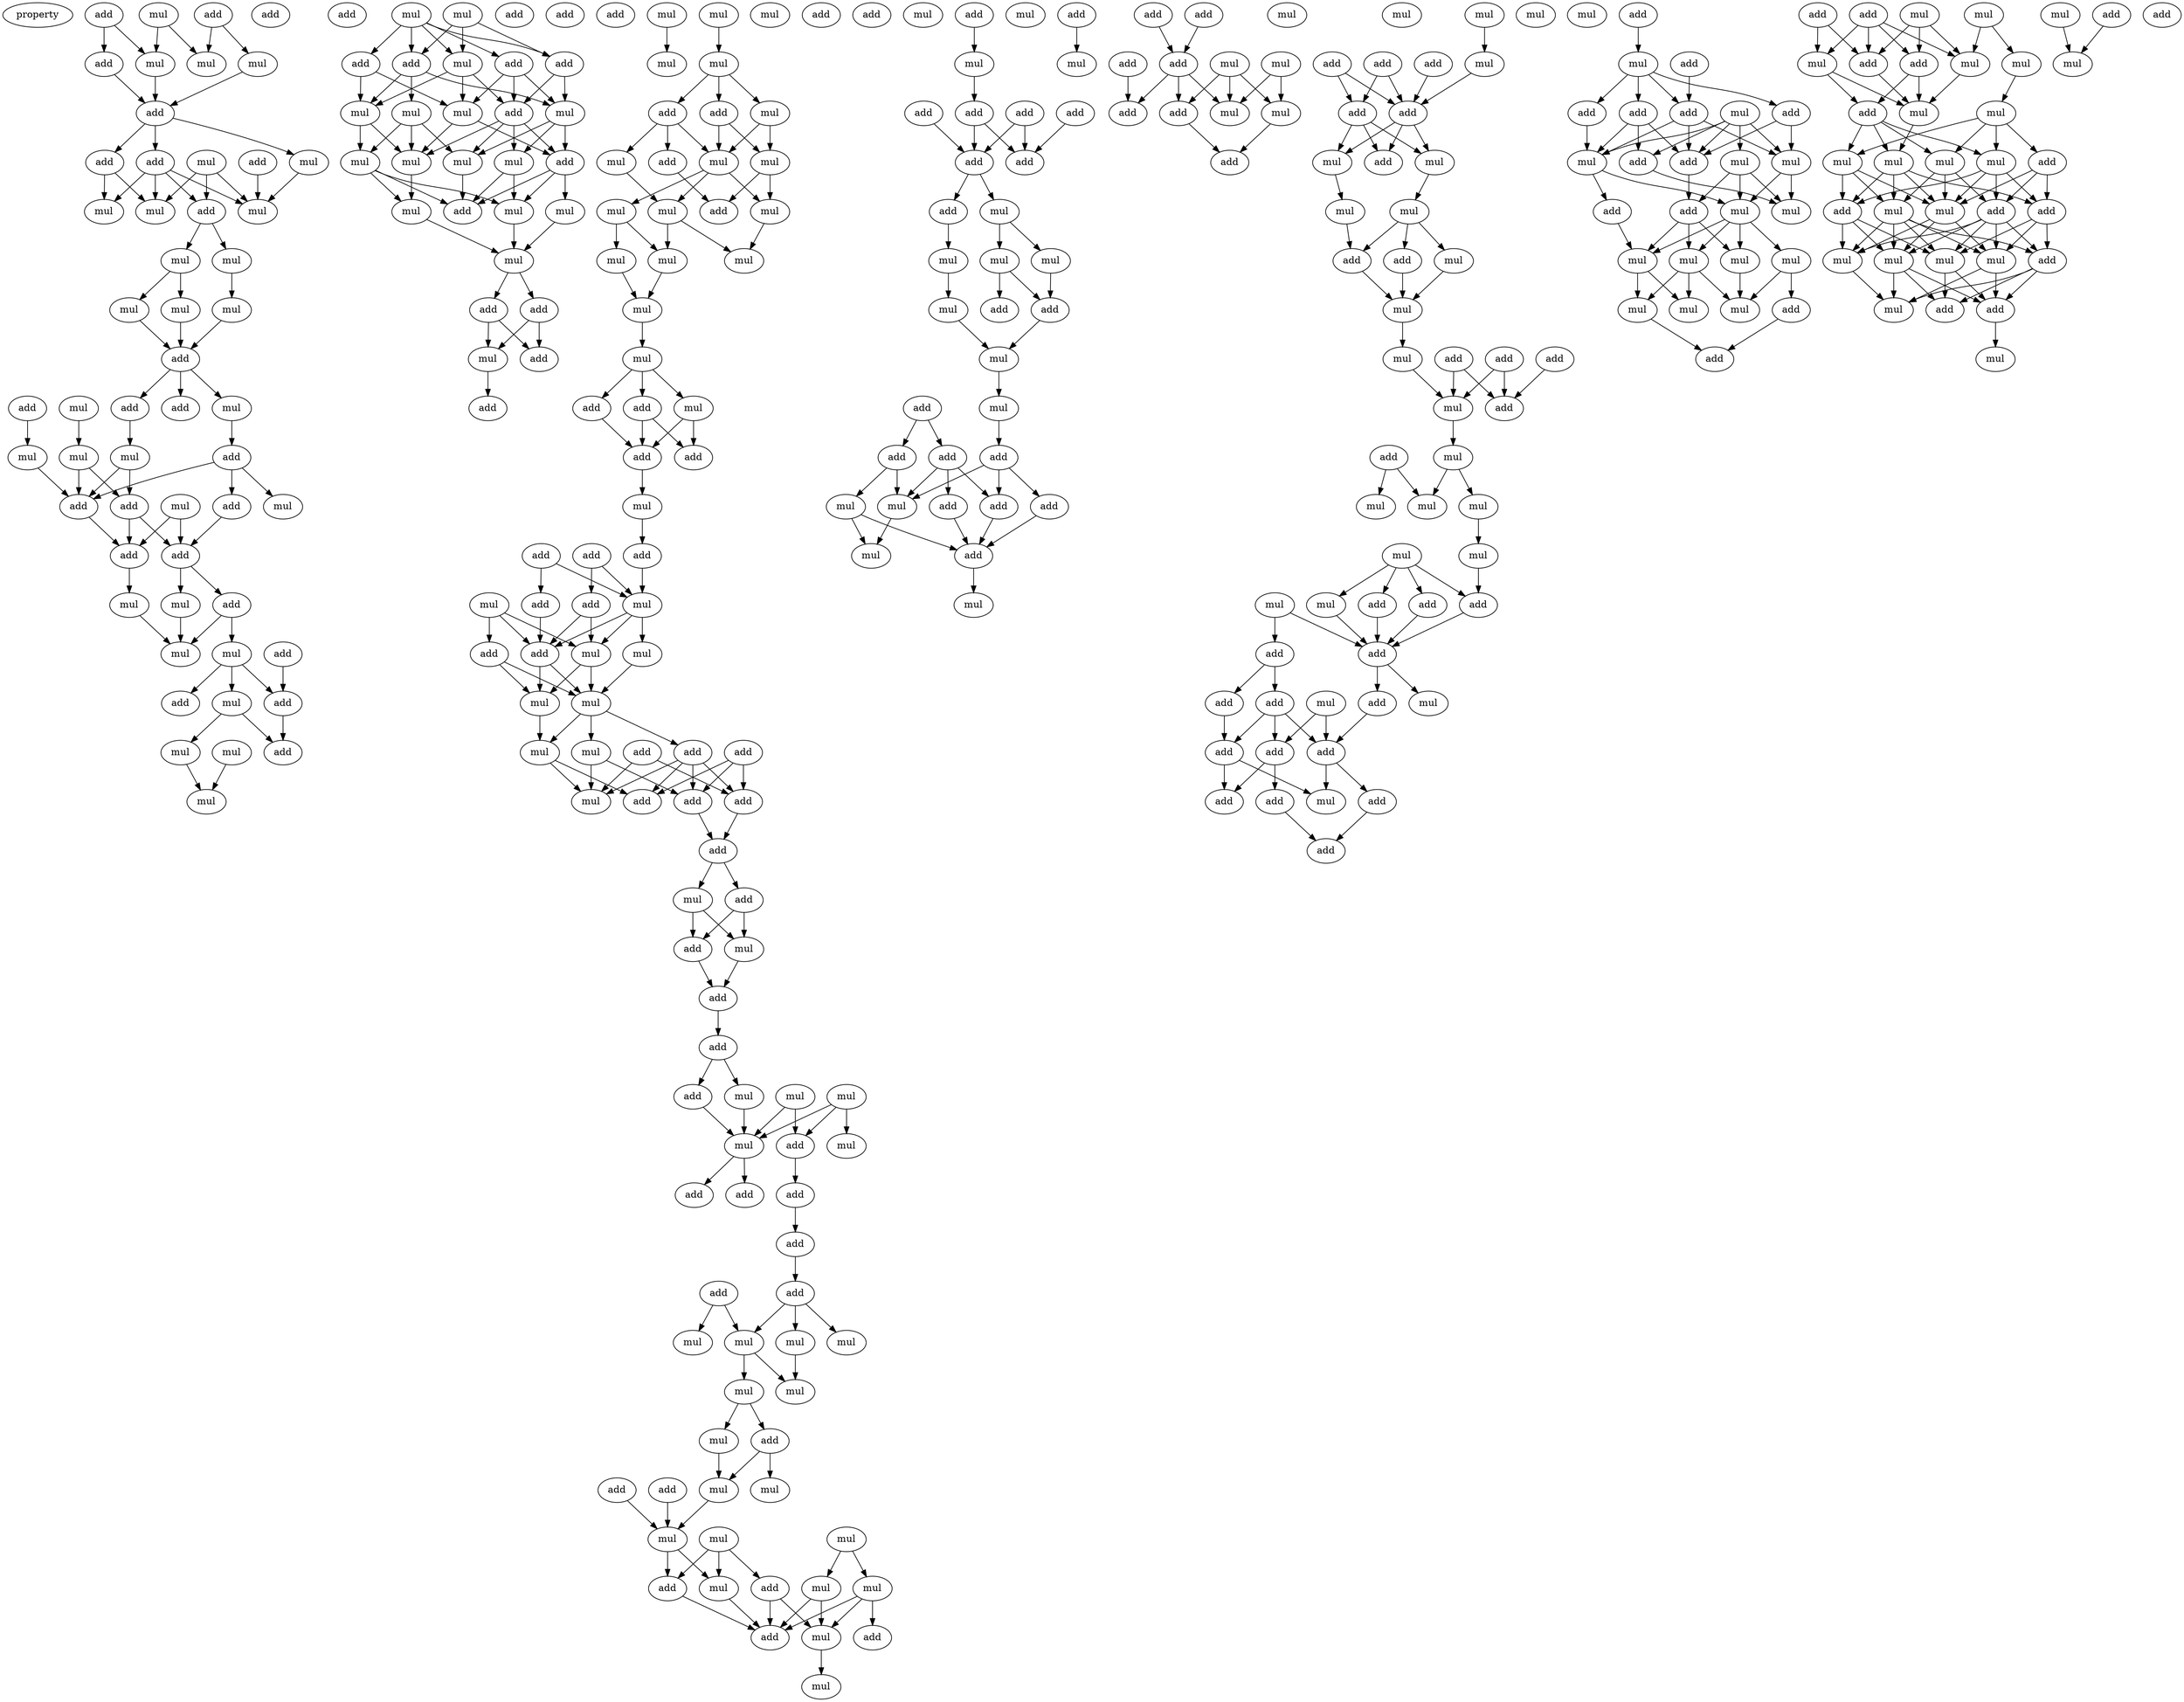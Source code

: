 digraph {
    node [fontcolor=black]
    property [mul=2,lf=1.8]
    0 [ label = add ];
    1 [ label = add ];
    2 [ label = mul ];
    3 [ label = mul ];
    4 [ label = add ];
    5 [ label = mul ];
    6 [ label = mul ];
    7 [ label = add ];
    8 [ label = add ];
    9 [ label = mul ];
    10 [ label = add ];
    11 [ label = add ];
    12 [ label = add ];
    13 [ label = mul ];
    14 [ label = mul ];
    15 [ label = mul ];
    16 [ label = mul ];
    17 [ label = add ];
    18 [ label = mul ];
    19 [ label = mul ];
    20 [ label = mul ];
    21 [ label = mul ];
    22 [ label = mul ];
    23 [ label = add ];
    24 [ label = add ];
    25 [ label = add ];
    26 [ label = mul ];
    27 [ label = mul ];
    28 [ label = add ];
    29 [ label = add ];
    30 [ label = mul ];
    31 [ label = mul ];
    32 [ label = mul ];
    33 [ label = mul ];
    34 [ label = add ];
    35 [ label = add ];
    36 [ label = mul ];
    37 [ label = add ];
    38 [ label = add ];
    39 [ label = add ];
    40 [ label = add ];
    41 [ label = add ];
    42 [ label = mul ];
    43 [ label = mul ];
    44 [ label = add ];
    45 [ label = mul ];
    46 [ label = mul ];
    47 [ label = mul ];
    48 [ label = add ];
    49 [ label = add ];
    50 [ label = mul ];
    51 [ label = mul ];
    52 [ label = add ];
    53 [ label = mul ];
    54 [ label = mul ];
    55 [ label = mul ];
    56 [ label = add ];
    57 [ label = add ];
    58 [ label = mul ];
    59 [ label = add ];
    60 [ label = add ];
    61 [ label = mul ];
    62 [ label = mul ];
    63 [ label = mul ];
    64 [ label = mul ];
    65 [ label = add ];
    66 [ label = mul ];
    67 [ label = mul ];
    68 [ label = mul ];
    69 [ label = add ];
    70 [ label = mul ];
    71 [ label = mul ];
    72 [ label = add ];
    73 [ label = mul ];
    74 [ label = mul ];
    75 [ label = mul ];
    76 [ label = add ];
    77 [ label = add ];
    78 [ label = mul ];
    79 [ label = add ];
    80 [ label = add ];
    81 [ label = add ];
    82 [ label = add ];
    83 [ label = add ];
    84 [ label = mul ];
    85 [ label = mul ];
    86 [ label = mul ];
    87 [ label = mul ];
    88 [ label = mul ];
    89 [ label = add ];
    90 [ label = mul ];
    91 [ label = add ];
    92 [ label = add ];
    93 [ label = mul ];
    94 [ label = mul ];
    95 [ label = mul ];
    96 [ label = add ];
    97 [ label = mul ];
    98 [ label = mul ];
    99 [ label = mul ];
    100 [ label = mul ];
    101 [ label = mul ];
    102 [ label = mul ];
    103 [ label = mul ];
    104 [ label = mul ];
    105 [ label = add ];
    106 [ label = mul ];
    107 [ label = add ];
    108 [ label = add ];
    109 [ label = add ];
    110 [ label = add ];
    111 [ label = mul ];
    112 [ label = add ];
    113 [ label = add ];
    114 [ label = add ];
    115 [ label = add ];
    116 [ label = add ];
    117 [ label = mul ];
    118 [ label = mul ];
    119 [ label = add ];
    120 [ label = add ];
    121 [ label = mul ];
    122 [ label = mul ];
    123 [ label = mul ];
    124 [ label = mul ];
    125 [ label = add ];
    126 [ label = mul ];
    127 [ label = add ];
    128 [ label = add ];
    129 [ label = mul ];
    130 [ label = add ];
    131 [ label = mul ];
    132 [ label = add ];
    133 [ label = add ];
    134 [ label = add ];
    135 [ label = mul ];
    136 [ label = add ];
    137 [ label = add ];
    138 [ label = add ];
    139 [ label = mul ];
    140 [ label = add ];
    141 [ label = add ];
    142 [ label = add ];
    143 [ label = mul ];
    144 [ label = mul ];
    145 [ label = mul ];
    146 [ label = mul ];
    147 [ label = add ];
    148 [ label = mul ];
    149 [ label = mul ];
    150 [ label = add ];
    151 [ label = add ];
    152 [ label = add ];
    153 [ label = add ];
    154 [ label = add ];
    155 [ label = add ];
    156 [ label = mul ];
    157 [ label = mul ];
    158 [ label = mul ];
    159 [ label = mul ];
    160 [ label = mul ];
    161 [ label = mul ];
    162 [ label = mul ];
    163 [ label = add ];
    164 [ label = mul ];
    165 [ label = mul ];
    166 [ label = add ];
    167 [ label = add ];
    168 [ label = mul ];
    169 [ label = mul ];
    170 [ label = mul ];
    171 [ label = add ];
    172 [ label = add ];
    173 [ label = mul ];
    174 [ label = mul ];
    175 [ label = mul ];
    176 [ label = add ];
    177 [ label = mul ];
    178 [ label = add ];
    179 [ label = add ];
    180 [ label = mul ];
    181 [ label = mul ];
    182 [ label = add ];
    183 [ label = add ];
    184 [ label = add ];
    185 [ label = add ];
    186 [ label = mul ];
    187 [ label = add ];
    188 [ label = add ];
    189 [ label = mul ];
    190 [ label = add ];
    191 [ label = mul ];
    192 [ label = mul ];
    193 [ label = mul ];
    194 [ label = mul ];
    195 [ label = add ];
    196 [ label = add ];
    197 [ label = mul ];
    198 [ label = add ];
    199 [ label = mul ];
    200 [ label = add ];
    201 [ label = add ];
    202 [ label = add ];
    203 [ label = add ];
    204 [ label = mul ];
    205 [ label = add ];
    206 [ label = mul ];
    207 [ label = add ];
    208 [ label = mul ];
    209 [ label = add ];
    210 [ label = add ];
    211 [ label = mul ];
    212 [ label = add ];
    213 [ label = mul ];
    214 [ label = add ];
    215 [ label = mul ];
    216 [ label = mul ];
    217 [ label = add ];
    218 [ label = add ];
    219 [ label = mul ];
    220 [ label = add ];
    221 [ label = mul ];
    222 [ label = add ];
    223 [ label = mul ];
    224 [ label = add ];
    225 [ label = mul ];
    226 [ label = mul ];
    227 [ label = add ];
    228 [ label = add ];
    229 [ label = add ];
    230 [ label = mul ];
    231 [ label = mul ];
    232 [ label = add ];
    233 [ label = add ];
    234 [ label = mul ];
    235 [ label = add ];
    236 [ label = mul ];
    237 [ label = mul ];
    238 [ label = mul ];
    239 [ label = add ];
    240 [ label = add ];
    241 [ label = mul ];
    242 [ label = mul ];
    243 [ label = mul ];
    244 [ label = add ];
    245 [ label = add ];
    246 [ label = add ];
    247 [ label = mul ];
    248 [ label = add ];
    249 [ label = mul ];
    250 [ label = add ];
    251 [ label = mul ];
    252 [ label = mul ];
    253 [ label = mul ];
    254 [ label = mul ];
    255 [ label = mul ];
    256 [ label = mul ];
    257 [ label = add ];
    258 [ label = mul ];
    259 [ label = add ];
    260 [ label = add ];
    261 [ label = add ];
    262 [ label = add ];
    263 [ label = mul ];
    264 [ label = add ];
    265 [ label = add ];
    266 [ label = add ];
    267 [ label = mul ];
    268 [ label = add ];
    269 [ label = add ];
    270 [ label = add ];
    271 [ label = add ];
    272 [ label = add ];
    273 [ label = mul ];
    274 [ label = add ];
    275 [ label = add ];
    276 [ label = mul ];
    277 [ label = add ];
    278 [ label = mul ];
    279 [ label = add ];
    280 [ label = add ];
    281 [ label = add ];
    282 [ label = mul ];
    283 [ label = add ];
    284 [ label = add ];
    285 [ label = mul ];
    286 [ label = add ];
    287 [ label = add ];
    288 [ label = mul ];
    289 [ label = mul ];
    290 [ label = add ];
    291 [ label = mul ];
    292 [ label = mul ];
    293 [ label = add ];
    294 [ label = mul ];
    295 [ label = mul ];
    296 [ label = mul ];
    297 [ label = mul ];
    298 [ label = add ];
    299 [ label = mul ];
    300 [ label = mul ];
    301 [ label = mul ];
    302 [ label = add ];
    303 [ label = mul ];
    304 [ label = mul ];
    305 [ label = add ];
    306 [ label = add ];
    307 [ label = mul ];
    308 [ label = add ];
    309 [ label = add ];
    310 [ label = mul ];
    311 [ label = mul ];
    312 [ label = mul ];
    313 [ label = add ];
    314 [ label = mul ];
    315 [ label = mul ];
    316 [ label = mul ];
    317 [ label = mul ];
    318 [ label = add ];
    319 [ label = mul ];
    320 [ label = add ];
    321 [ label = mul ];
    322 [ label = add ];
    323 [ label = add ];
    324 [ label = mul ];
    325 [ label = mul ];
    326 [ label = mul ];
    327 [ label = add ];
    328 [ label = mul ];
    329 [ label = mul ];
    330 [ label = mul ];
    331 [ label = add ];
    332 [ label = add ];
    333 [ label = mul ];
    334 [ label = mul ];
    335 [ label = add ];
    336 [ label = add ];
    337 [ label = mul ];
    0 -> 3 [ name = 0 ];
    0 -> 5 [ name = 1 ];
    1 -> 4 [ name = 2 ];
    1 -> 6 [ name = 3 ];
    2 -> 5 [ name = 4 ];
    2 -> 6 [ name = 5 ];
    3 -> 8 [ name = 6 ];
    4 -> 8 [ name = 7 ];
    6 -> 8 [ name = 8 ];
    8 -> 9 [ name = 9 ];
    8 -> 11 [ name = 10 ];
    8 -> 12 [ name = 11 ];
    9 -> 16 [ name = 12 ];
    10 -> 16 [ name = 13 ];
    11 -> 14 [ name = 14 ];
    11 -> 15 [ name = 15 ];
    12 -> 14 [ name = 16 ];
    12 -> 15 [ name = 17 ];
    12 -> 16 [ name = 18 ];
    12 -> 17 [ name = 19 ];
    13 -> 15 [ name = 20 ];
    13 -> 16 [ name = 21 ];
    13 -> 17 [ name = 22 ];
    17 -> 18 [ name = 23 ];
    17 -> 19 [ name = 24 ];
    18 -> 22 [ name = 25 ];
    19 -> 20 [ name = 26 ];
    19 -> 21 [ name = 27 ];
    20 -> 23 [ name = 28 ];
    21 -> 23 [ name = 29 ];
    22 -> 23 [ name = 30 ];
    23 -> 24 [ name = 31 ];
    23 -> 27 [ name = 32 ];
    23 -> 28 [ name = 33 ];
    25 -> 32 [ name = 34 ];
    26 -> 31 [ name = 35 ];
    27 -> 29 [ name = 36 ];
    28 -> 30 [ name = 37 ];
    29 -> 33 [ name = 38 ];
    29 -> 34 [ name = 39 ];
    29 -> 37 [ name = 40 ];
    30 -> 34 [ name = 41 ];
    30 -> 35 [ name = 42 ];
    31 -> 34 [ name = 43 ];
    31 -> 35 [ name = 44 ];
    32 -> 34 [ name = 45 ];
    34 -> 39 [ name = 46 ];
    35 -> 38 [ name = 47 ];
    35 -> 39 [ name = 48 ];
    36 -> 38 [ name = 49 ];
    36 -> 39 [ name = 50 ];
    37 -> 38 [ name = 51 ];
    38 -> 40 [ name = 52 ];
    38 -> 42 [ name = 53 ];
    39 -> 43 [ name = 54 ];
    40 -> 45 [ name = 55 ];
    40 -> 46 [ name = 56 ];
    42 -> 46 [ name = 57 ];
    43 -> 46 [ name = 58 ];
    44 -> 49 [ name = 59 ];
    45 -> 47 [ name = 60 ];
    45 -> 48 [ name = 61 ];
    45 -> 49 [ name = 62 ];
    47 -> 51 [ name = 63 ];
    47 -> 52 [ name = 64 ];
    49 -> 52 [ name = 65 ];
    50 -> 53 [ name = 66 ];
    51 -> 53 [ name = 67 ];
    54 -> 56 [ name = 68 ];
    54 -> 58 [ name = 69 ];
    54 -> 59 [ name = 70 ];
    55 -> 56 [ name = 71 ];
    55 -> 57 [ name = 72 ];
    55 -> 58 [ name = 73 ];
    55 -> 59 [ name = 74 ];
    55 -> 60 [ name = 75 ];
    56 -> 64 [ name = 76 ];
    56 -> 65 [ name = 77 ];
    57 -> 61 [ name = 78 ];
    57 -> 63 [ name = 79 ];
    58 -> 61 [ name = 80 ];
    58 -> 63 [ name = 81 ];
    58 -> 65 [ name = 82 ];
    59 -> 61 [ name = 83 ];
    59 -> 62 [ name = 84 ];
    59 -> 64 [ name = 85 ];
    60 -> 63 [ name = 86 ];
    60 -> 64 [ name = 87 ];
    60 -> 65 [ name = 88 ];
    61 -> 68 [ name = 89 ];
    61 -> 70 [ name = 90 ];
    62 -> 67 [ name = 91 ];
    62 -> 68 [ name = 92 ];
    62 -> 70 [ name = 93 ];
    63 -> 69 [ name = 94 ];
    63 -> 70 [ name = 95 ];
    64 -> 66 [ name = 96 ];
    64 -> 67 [ name = 97 ];
    64 -> 69 [ name = 98 ];
    65 -> 66 [ name = 99 ];
    65 -> 67 [ name = 100 ];
    65 -> 69 [ name = 101 ];
    65 -> 70 [ name = 102 ];
    66 -> 72 [ name = 103 ];
    66 -> 74 [ name = 104 ];
    67 -> 72 [ name = 105 ];
    68 -> 72 [ name = 106 ];
    68 -> 73 [ name = 107 ];
    68 -> 74 [ name = 108 ];
    69 -> 71 [ name = 109 ];
    69 -> 72 [ name = 110 ];
    69 -> 74 [ name = 111 ];
    70 -> 73 [ name = 112 ];
    71 -> 75 [ name = 113 ];
    73 -> 75 [ name = 114 ];
    74 -> 75 [ name = 115 ];
    75 -> 76 [ name = 116 ];
    75 -> 77 [ name = 117 ];
    76 -> 78 [ name = 118 ];
    76 -> 81 [ name = 119 ];
    77 -> 78 [ name = 120 ];
    77 -> 81 [ name = 121 ];
    78 -> 83 [ name = 122 ];
    84 -> 85 [ name = 123 ];
    86 -> 88 [ name = 124 ];
    88 -> 89 [ name = 125 ];
    88 -> 90 [ name = 126 ];
    88 -> 91 [ name = 127 ];
    89 -> 92 [ name = 128 ];
    89 -> 93 [ name = 129 ];
    89 -> 94 [ name = 130 ];
    90 -> 94 [ name = 131 ];
    90 -> 95 [ name = 132 ];
    91 -> 94 [ name = 133 ];
    91 -> 95 [ name = 134 ];
    92 -> 96 [ name = 135 ];
    93 -> 98 [ name = 136 ];
    94 -> 97 [ name = 137 ];
    94 -> 98 [ name = 138 ];
    94 -> 99 [ name = 139 ];
    95 -> 96 [ name = 140 ];
    95 -> 99 [ name = 141 ];
    97 -> 101 [ name = 142 ];
    97 -> 102 [ name = 143 ];
    98 -> 100 [ name = 144 ];
    98 -> 101 [ name = 145 ];
    99 -> 100 [ name = 146 ];
    101 -> 103 [ name = 147 ];
    102 -> 103 [ name = 148 ];
    103 -> 104 [ name = 149 ];
    104 -> 105 [ name = 150 ];
    104 -> 106 [ name = 151 ];
    104 -> 107 [ name = 152 ];
    105 -> 108 [ name = 153 ];
    105 -> 110 [ name = 154 ];
    106 -> 108 [ name = 155 ];
    106 -> 110 [ name = 156 ];
    107 -> 108 [ name = 157 ];
    108 -> 111 [ name = 158 ];
    111 -> 113 [ name = 159 ];
    112 -> 115 [ name = 160 ];
    112 -> 117 [ name = 161 ];
    113 -> 117 [ name = 162 ];
    114 -> 116 [ name = 163 ];
    114 -> 117 [ name = 164 ];
    115 -> 120 [ name = 165 ];
    115 -> 122 [ name = 166 ];
    116 -> 120 [ name = 167 ];
    117 -> 120 [ name = 168 ];
    117 -> 121 [ name = 169 ];
    117 -> 122 [ name = 170 ];
    118 -> 119 [ name = 171 ];
    118 -> 120 [ name = 172 ];
    118 -> 122 [ name = 173 ];
    119 -> 123 [ name = 174 ];
    119 -> 124 [ name = 175 ];
    120 -> 123 [ name = 176 ];
    120 -> 124 [ name = 177 ];
    121 -> 124 [ name = 178 ];
    122 -> 123 [ name = 179 ];
    122 -> 124 [ name = 180 ];
    123 -> 129 [ name = 181 ];
    124 -> 125 [ name = 182 ];
    124 -> 126 [ name = 183 ];
    124 -> 129 [ name = 184 ];
    125 -> 130 [ name = 185 ];
    125 -> 131 [ name = 186 ];
    125 -> 132 [ name = 187 ];
    125 -> 133 [ name = 188 ];
    126 -> 131 [ name = 189 ];
    126 -> 132 [ name = 190 ];
    127 -> 130 [ name = 191 ];
    127 -> 132 [ name = 192 ];
    127 -> 133 [ name = 193 ];
    128 -> 130 [ name = 194 ];
    128 -> 131 [ name = 195 ];
    129 -> 131 [ name = 196 ];
    129 -> 133 [ name = 197 ];
    130 -> 134 [ name = 198 ];
    132 -> 134 [ name = 199 ];
    134 -> 135 [ name = 200 ];
    134 -> 136 [ name = 201 ];
    135 -> 138 [ name = 202 ];
    135 -> 139 [ name = 203 ];
    136 -> 138 [ name = 204 ];
    136 -> 139 [ name = 205 ];
    138 -> 140 [ name = 206 ];
    139 -> 140 [ name = 207 ];
    140 -> 141 [ name = 208 ];
    141 -> 142 [ name = 209 ];
    141 -> 146 [ name = 210 ];
    142 -> 149 [ name = 211 ];
    143 -> 147 [ name = 212 ];
    143 -> 149 [ name = 213 ];
    145 -> 147 [ name = 214 ];
    145 -> 148 [ name = 215 ];
    145 -> 149 [ name = 216 ];
    146 -> 149 [ name = 217 ];
    147 -> 152 [ name = 218 ];
    149 -> 150 [ name = 219 ];
    149 -> 151 [ name = 220 ];
    152 -> 153 [ name = 221 ];
    153 -> 155 [ name = 222 ];
    154 -> 156 [ name = 223 ];
    154 -> 157 [ name = 224 ];
    155 -> 156 [ name = 225 ];
    155 -> 158 [ name = 226 ];
    155 -> 159 [ name = 227 ];
    156 -> 160 [ name = 228 ];
    156 -> 161 [ name = 229 ];
    159 -> 160 [ name = 230 ];
    161 -> 162 [ name = 231 ];
    161 -> 163 [ name = 232 ];
    162 -> 165 [ name = 233 ];
    163 -> 164 [ name = 234 ];
    163 -> 165 [ name = 235 ];
    165 -> 168 [ name = 236 ];
    166 -> 168 [ name = 237 ];
    167 -> 168 [ name = 238 ];
    168 -> 171 [ name = 239 ];
    168 -> 175 [ name = 240 ];
    169 -> 173 [ name = 241 ];
    169 -> 174 [ name = 242 ];
    170 -> 171 [ name = 243 ];
    170 -> 172 [ name = 244 ];
    170 -> 175 [ name = 245 ];
    171 -> 176 [ name = 246 ];
    172 -> 176 [ name = 247 ];
    172 -> 177 [ name = 248 ];
    173 -> 176 [ name = 249 ];
    173 -> 177 [ name = 250 ];
    173 -> 178 [ name = 251 ];
    174 -> 176 [ name = 252 ];
    174 -> 177 [ name = 253 ];
    175 -> 176 [ name = 254 ];
    177 -> 180 [ name = 255 ];
    179 -> 181 [ name = 256 ];
    181 -> 183 [ name = 257 ];
    182 -> 187 [ name = 258 ];
    182 -> 188 [ name = 259 ];
    183 -> 187 [ name = 260 ];
    183 -> 188 [ name = 261 ];
    184 -> 188 [ name = 262 ];
    185 -> 187 [ name = 263 ];
    187 -> 189 [ name = 264 ];
    187 -> 190 [ name = 265 ];
    189 -> 192 [ name = 266 ];
    189 -> 193 [ name = 267 ];
    190 -> 191 [ name = 268 ];
    191 -> 194 [ name = 269 ];
    192 -> 196 [ name = 270 ];
    193 -> 195 [ name = 271 ];
    193 -> 196 [ name = 272 ];
    194 -> 197 [ name = 273 ];
    196 -> 197 [ name = 274 ];
    197 -> 199 [ name = 275 ];
    198 -> 201 [ name = 276 ];
    198 -> 202 [ name = 277 ];
    199 -> 200 [ name = 278 ];
    200 -> 203 [ name = 279 ];
    200 -> 204 [ name = 280 ];
    200 -> 205 [ name = 281 ];
    201 -> 204 [ name = 282 ];
    201 -> 205 [ name = 283 ];
    201 -> 207 [ name = 284 ];
    202 -> 204 [ name = 285 ];
    202 -> 206 [ name = 286 ];
    203 -> 209 [ name = 287 ];
    204 -> 208 [ name = 288 ];
    205 -> 209 [ name = 289 ];
    206 -> 208 [ name = 290 ];
    206 -> 209 [ name = 291 ];
    207 -> 209 [ name = 292 ];
    209 -> 211 [ name = 293 ];
    210 -> 213 [ name = 294 ];
    212 -> 217 [ name = 295 ];
    214 -> 217 [ name = 296 ];
    215 -> 221 [ name = 297 ];
    215 -> 222 [ name = 298 ];
    215 -> 223 [ name = 299 ];
    216 -> 221 [ name = 300 ];
    216 -> 223 [ name = 301 ];
    217 -> 220 [ name = 302 ];
    217 -> 221 [ name = 303 ];
    217 -> 222 [ name = 304 ];
    218 -> 220 [ name = 305 ];
    222 -> 224 [ name = 306 ];
    223 -> 224 [ name = 307 ];
    226 -> 231 [ name = 308 ];
    227 -> 233 [ name = 309 ];
    228 -> 232 [ name = 310 ];
    228 -> 233 [ name = 311 ];
    229 -> 232 [ name = 312 ];
    229 -> 233 [ name = 313 ];
    231 -> 233 [ name = 314 ];
    232 -> 234 [ name = 315 ];
    232 -> 235 [ name = 316 ];
    232 -> 236 [ name = 317 ];
    233 -> 234 [ name = 318 ];
    233 -> 235 [ name = 319 ];
    233 -> 236 [ name = 320 ];
    234 -> 237 [ name = 321 ];
    236 -> 238 [ name = 322 ];
    237 -> 239 [ name = 323 ];
    237 -> 240 [ name = 324 ];
    237 -> 241 [ name = 325 ];
    238 -> 239 [ name = 326 ];
    239 -> 242 [ name = 327 ];
    240 -> 242 [ name = 328 ];
    241 -> 242 [ name = 329 ];
    242 -> 243 [ name = 330 ];
    243 -> 247 [ name = 331 ];
    244 -> 248 [ name = 332 ];
    245 -> 247 [ name = 333 ];
    245 -> 248 [ name = 334 ];
    246 -> 247 [ name = 335 ];
    246 -> 248 [ name = 336 ];
    247 -> 249 [ name = 337 ];
    249 -> 251 [ name = 338 ];
    249 -> 252 [ name = 339 ];
    250 -> 251 [ name = 340 ];
    250 -> 253 [ name = 341 ];
    252 -> 255 [ name = 342 ];
    254 -> 256 [ name = 343 ];
    254 -> 257 [ name = 344 ];
    254 -> 259 [ name = 345 ];
    254 -> 260 [ name = 346 ];
    255 -> 259 [ name = 347 ];
    256 -> 262 [ name = 348 ];
    257 -> 262 [ name = 349 ];
    258 -> 261 [ name = 350 ];
    258 -> 262 [ name = 351 ];
    259 -> 262 [ name = 352 ];
    260 -> 262 [ name = 353 ];
    261 -> 264 [ name = 354 ];
    261 -> 266 [ name = 355 ];
    262 -> 265 [ name = 356 ];
    262 -> 267 [ name = 357 ];
    263 -> 268 [ name = 358 ];
    263 -> 269 [ name = 359 ];
    264 -> 268 [ name = 360 ];
    264 -> 269 [ name = 361 ];
    264 -> 270 [ name = 362 ];
    265 -> 269 [ name = 363 ];
    266 -> 270 [ name = 364 ];
    268 -> 271 [ name = 365 ];
    268 -> 274 [ name = 366 ];
    269 -> 272 [ name = 367 ];
    269 -> 273 [ name = 368 ];
    270 -> 271 [ name = 369 ];
    270 -> 273 [ name = 370 ];
    272 -> 275 [ name = 371 ];
    274 -> 275 [ name = 372 ];
    277 -> 278 [ name = 373 ];
    278 -> 280 [ name = 374 ];
    278 -> 281 [ name = 375 ];
    278 -> 283 [ name = 376 ];
    278 -> 284 [ name = 377 ];
    279 -> 281 [ name = 378 ];
    280 -> 287 [ name = 379 ];
    280 -> 289 [ name = 380 ];
    281 -> 285 [ name = 381 ];
    281 -> 287 [ name = 382 ];
    281 -> 289 [ name = 383 ];
    282 -> 285 [ name = 384 ];
    282 -> 286 [ name = 385 ];
    282 -> 287 [ name = 386 ];
    282 -> 288 [ name = 387 ];
    282 -> 289 [ name = 388 ];
    283 -> 285 [ name = 389 ];
    283 -> 286 [ name = 390 ];
    283 -> 287 [ name = 391 ];
    284 -> 285 [ name = 392 ];
    285 -> 290 [ name = 393 ];
    285 -> 291 [ name = 394 ];
    286 -> 292 [ name = 395 ];
    287 -> 293 [ name = 396 ];
    288 -> 291 [ name = 397 ];
    288 -> 292 [ name = 398 ];
    288 -> 293 [ name = 399 ];
    289 -> 291 [ name = 400 ];
    289 -> 292 [ name = 401 ];
    290 -> 295 [ name = 402 ];
    291 -> 294 [ name = 403 ];
    291 -> 295 [ name = 404 ];
    291 -> 296 [ name = 405 ];
    291 -> 297 [ name = 406 ];
    293 -> 294 [ name = 407 ];
    293 -> 295 [ name = 408 ];
    293 -> 296 [ name = 409 ];
    294 -> 299 [ name = 410 ];
    295 -> 300 [ name = 411 ];
    295 -> 301 [ name = 412 ];
    296 -> 299 [ name = 413 ];
    296 -> 300 [ name = 414 ];
    296 -> 301 [ name = 415 ];
    297 -> 298 [ name = 416 ];
    297 -> 299 [ name = 417 ];
    298 -> 302 [ name = 418 ];
    300 -> 302 [ name = 419 ];
    303 -> 307 [ name = 420 ];
    303 -> 308 [ name = 421 ];
    303 -> 309 [ name = 422 ];
    304 -> 307 [ name = 423 ];
    304 -> 311 [ name = 424 ];
    305 -> 309 [ name = 425 ];
    305 -> 310 [ name = 426 ];
    306 -> 307 [ name = 427 ];
    306 -> 308 [ name = 428 ];
    306 -> 309 [ name = 429 ];
    306 -> 310 [ name = 430 ];
    307 -> 314 [ name = 431 ];
    308 -> 313 [ name = 432 ];
    308 -> 314 [ name = 433 ];
    309 -> 314 [ name = 434 ];
    310 -> 313 [ name = 435 ];
    310 -> 314 [ name = 436 ];
    311 -> 312 [ name = 437 ];
    312 -> 315 [ name = 438 ];
    312 -> 317 [ name = 439 ];
    312 -> 318 [ name = 440 ];
    312 -> 319 [ name = 441 ];
    313 -> 315 [ name = 442 ];
    313 -> 316 [ name = 443 ];
    313 -> 317 [ name = 444 ];
    313 -> 319 [ name = 445 ];
    314 -> 316 [ name = 446 ];
    315 -> 320 [ name = 447 ];
    315 -> 321 [ name = 448 ];
    315 -> 322 [ name = 449 ];
    315 -> 323 [ name = 450 ];
    316 -> 321 [ name = 451 ];
    316 -> 322 [ name = 452 ];
    316 -> 323 [ name = 453 ];
    316 -> 324 [ name = 454 ];
    317 -> 321 [ name = 455 ];
    317 -> 322 [ name = 456 ];
    317 -> 324 [ name = 457 ];
    318 -> 320 [ name = 458 ];
    318 -> 321 [ name = 459 ];
    318 -> 323 [ name = 460 ];
    319 -> 320 [ name = 461 ];
    319 -> 321 [ name = 462 ];
    319 -> 324 [ name = 463 ];
    320 -> 325 [ name = 464 ];
    320 -> 326 [ name = 465 ];
    320 -> 327 [ name = 466 ];
    320 -> 328 [ name = 467 ];
    320 -> 329 [ name = 468 ];
    321 -> 325 [ name = 469 ];
    321 -> 326 [ name = 470 ];
    321 -> 328 [ name = 471 ];
    322 -> 325 [ name = 472 ];
    322 -> 326 [ name = 473 ];
    322 -> 329 [ name = 474 ];
    323 -> 327 [ name = 475 ];
    323 -> 328 [ name = 476 ];
    323 -> 329 [ name = 477 ];
    324 -> 325 [ name = 478 ];
    324 -> 326 [ name = 479 ];
    324 -> 327 [ name = 480 ];
    324 -> 328 [ name = 481 ];
    324 -> 329 [ name = 482 ];
    325 -> 330 [ name = 483 ];
    325 -> 331 [ name = 484 ];
    325 -> 332 [ name = 485 ];
    326 -> 330 [ name = 486 ];
    327 -> 330 [ name = 487 ];
    327 -> 331 [ name = 488 ];
    327 -> 332 [ name = 489 ];
    328 -> 330 [ name = 490 ];
    328 -> 331 [ name = 491 ];
    329 -> 331 [ name = 492 ];
    329 -> 332 [ name = 493 ];
    331 -> 333 [ name = 494 ];
    334 -> 337 [ name = 495 ];
    336 -> 337 [ name = 496 ];
}
